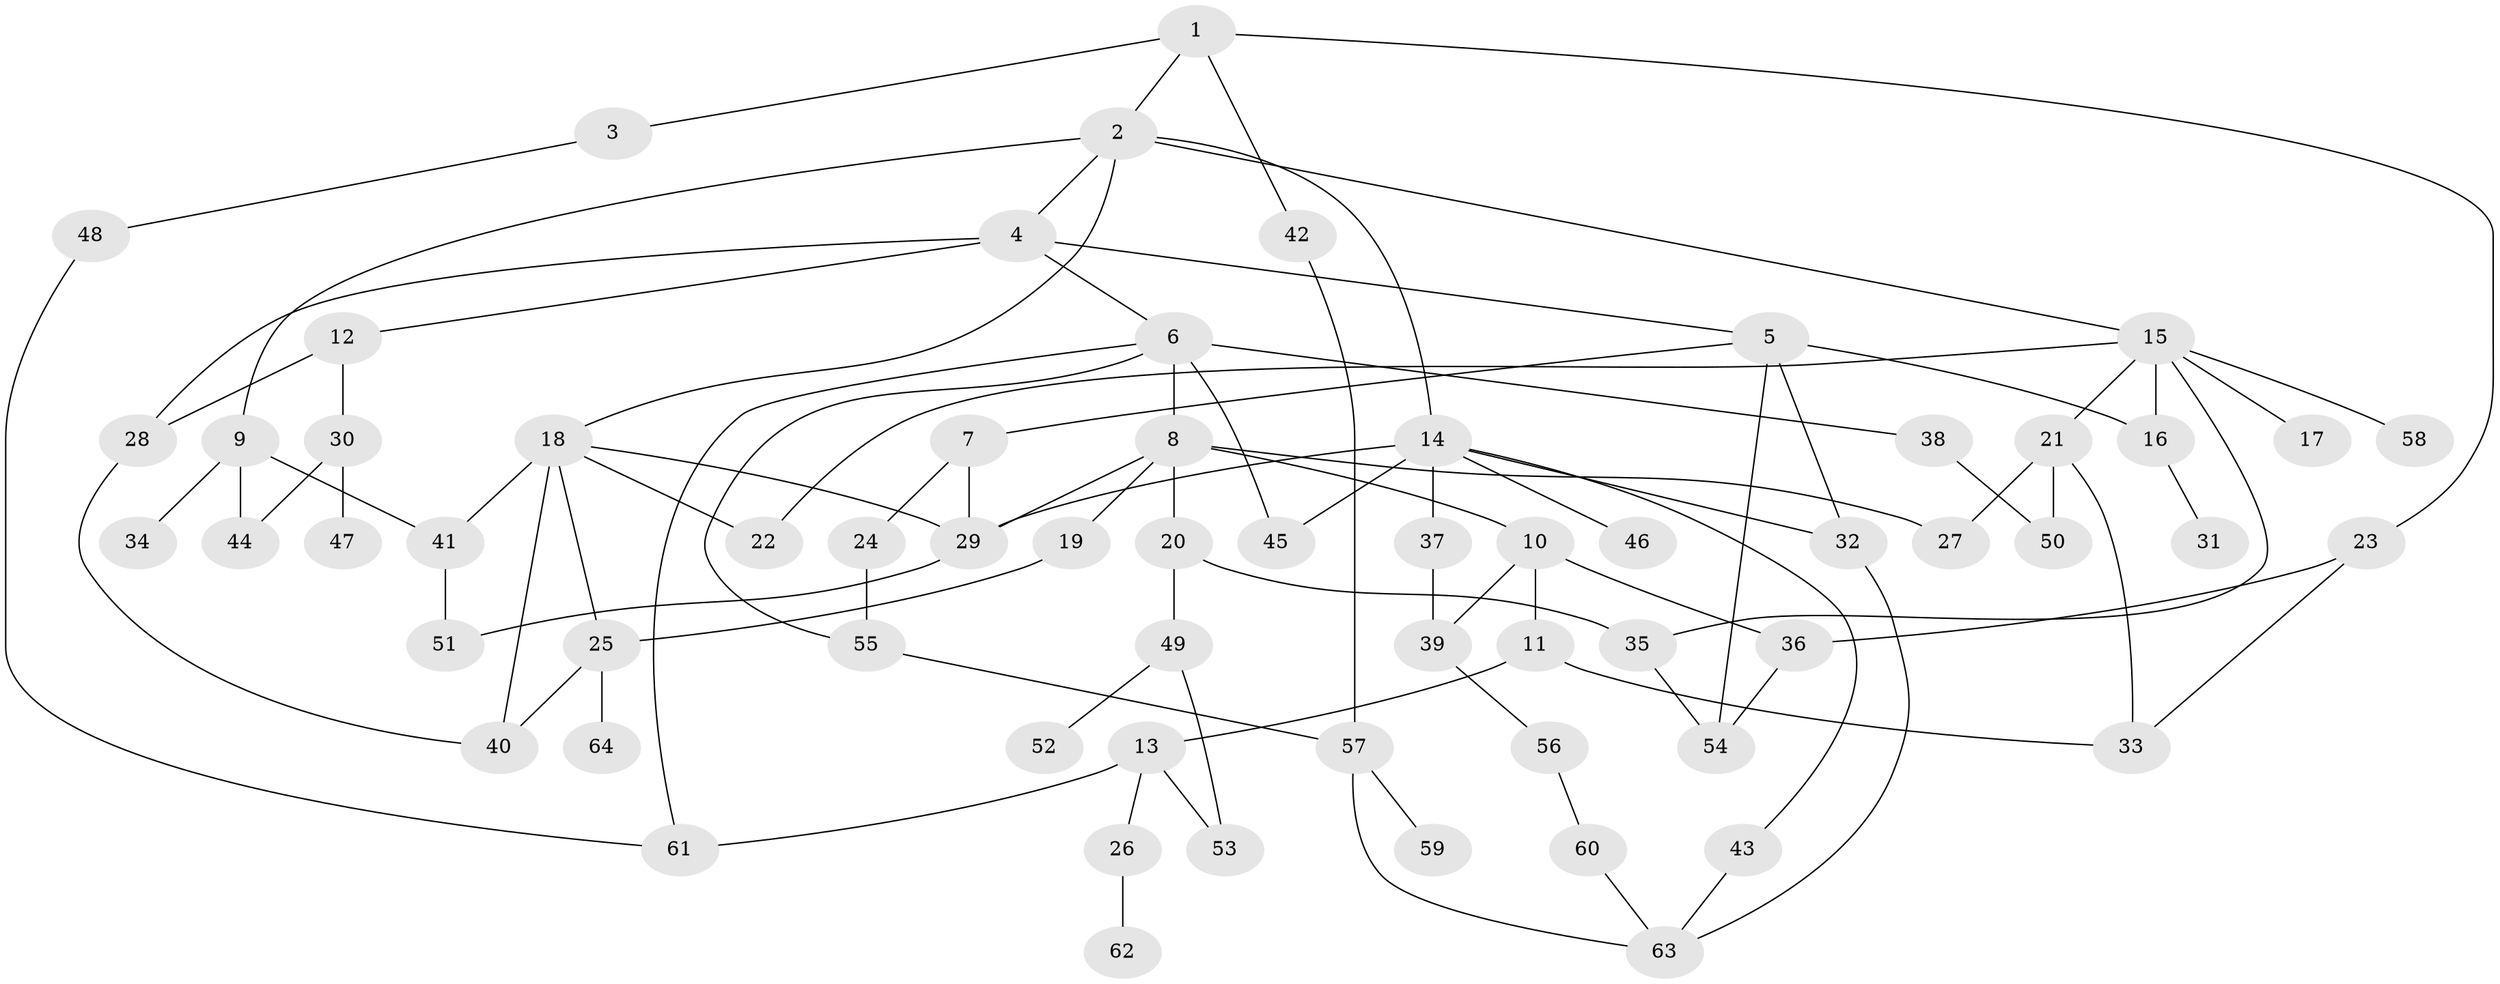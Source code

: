// Generated by graph-tools (version 1.1) at 2025/13/03/09/25 04:13:30]
// undirected, 64 vertices, 94 edges
graph export_dot {
graph [start="1"]
  node [color=gray90,style=filled];
  1;
  2;
  3;
  4;
  5;
  6;
  7;
  8;
  9;
  10;
  11;
  12;
  13;
  14;
  15;
  16;
  17;
  18;
  19;
  20;
  21;
  22;
  23;
  24;
  25;
  26;
  27;
  28;
  29;
  30;
  31;
  32;
  33;
  34;
  35;
  36;
  37;
  38;
  39;
  40;
  41;
  42;
  43;
  44;
  45;
  46;
  47;
  48;
  49;
  50;
  51;
  52;
  53;
  54;
  55;
  56;
  57;
  58;
  59;
  60;
  61;
  62;
  63;
  64;
  1 -- 2;
  1 -- 3;
  1 -- 23;
  1 -- 42;
  2 -- 4;
  2 -- 9;
  2 -- 14;
  2 -- 15;
  2 -- 18;
  3 -- 48;
  4 -- 5;
  4 -- 6;
  4 -- 12;
  4 -- 28;
  5 -- 7;
  5 -- 16;
  5 -- 32;
  5 -- 54;
  6 -- 8;
  6 -- 38;
  6 -- 61;
  6 -- 45;
  6 -- 55;
  7 -- 24;
  7 -- 29;
  8 -- 10;
  8 -- 19;
  8 -- 20;
  8 -- 27;
  8 -- 29;
  9 -- 34;
  9 -- 41;
  9 -- 44;
  10 -- 11;
  10 -- 36;
  10 -- 39;
  11 -- 13;
  11 -- 33;
  12 -- 28;
  12 -- 30;
  13 -- 26;
  13 -- 61;
  13 -- 53;
  14 -- 37;
  14 -- 43;
  14 -- 45;
  14 -- 46;
  14 -- 32;
  14 -- 29;
  15 -- 17;
  15 -- 21;
  15 -- 22;
  15 -- 35;
  15 -- 58;
  15 -- 16;
  16 -- 31;
  18 -- 29;
  18 -- 41;
  18 -- 22;
  18 -- 25;
  18 -- 40;
  19 -- 25;
  20 -- 49;
  20 -- 35;
  21 -- 27;
  21 -- 50;
  21 -- 33;
  23 -- 33;
  23 -- 36;
  24 -- 55;
  25 -- 64;
  25 -- 40;
  26 -- 62;
  28 -- 40;
  29 -- 51;
  30 -- 47;
  30 -- 44;
  32 -- 63;
  35 -- 54;
  36 -- 54;
  37 -- 39;
  38 -- 50;
  39 -- 56;
  41 -- 51;
  42 -- 57;
  43 -- 63;
  48 -- 61;
  49 -- 52;
  49 -- 53;
  55 -- 57;
  56 -- 60;
  57 -- 59;
  57 -- 63;
  60 -- 63;
}
